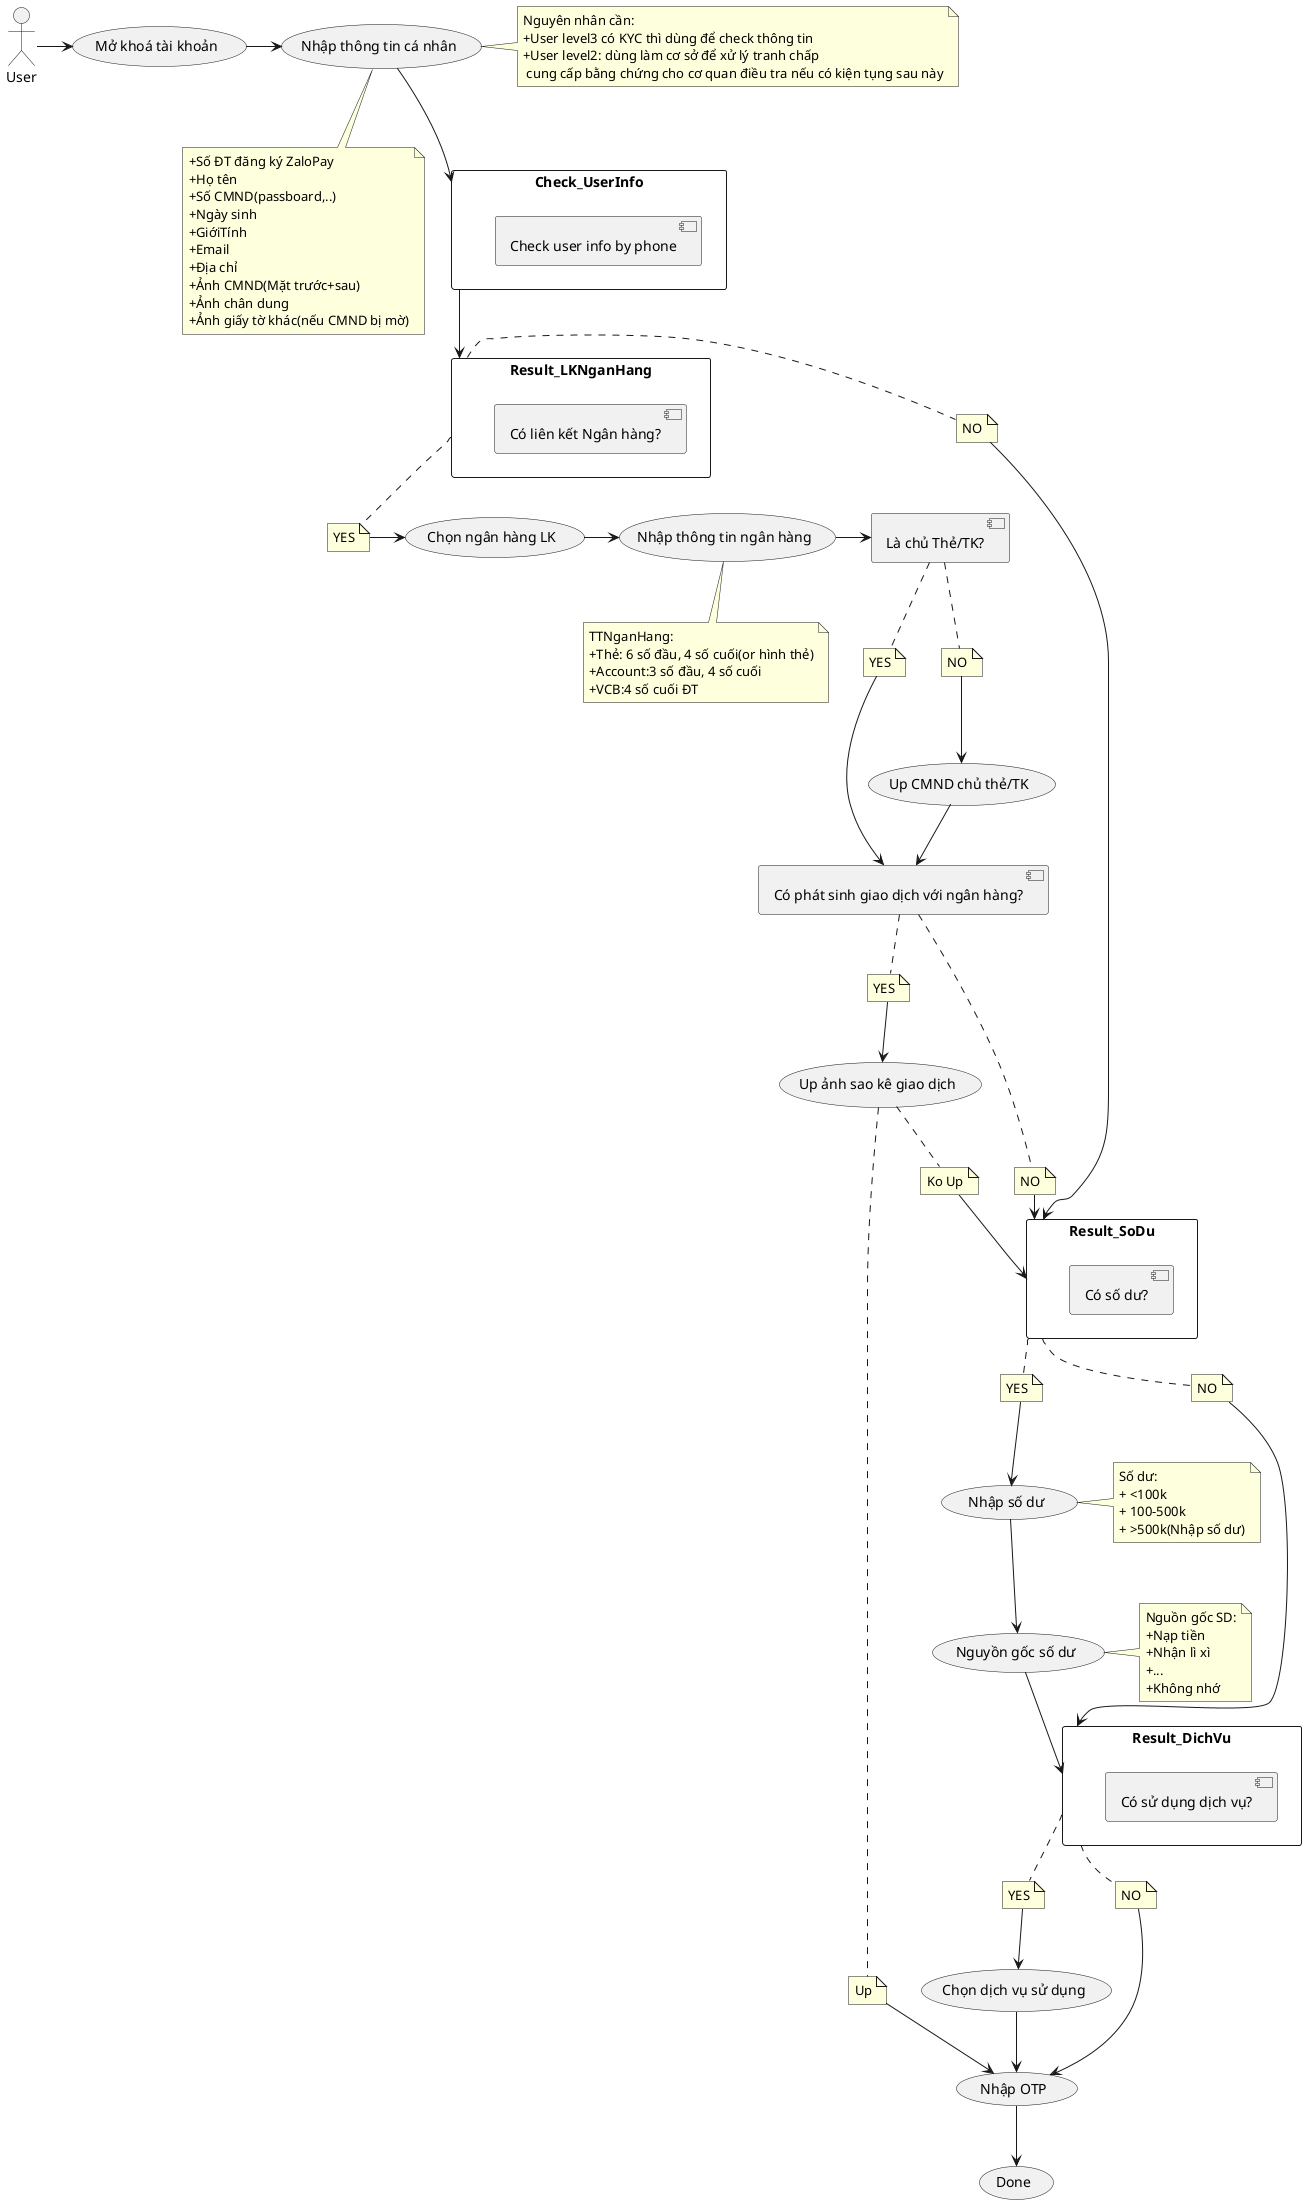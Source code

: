 @startuml

(Mở khoá tài khoản) as (MKTK)
(Nhập thông tin cá nhân) as (TTCN)
note "+Số ĐT đăng ký ZaloPay\n+Họ tên\n+Số CMND(passboard,..)\n+Ngày sinh\n+GiớiTính\n+Email\n+Địa chỉ\n+Ảnh CMND(Mặt trước+sau)\n+Ảnh chân dung\n+Ảnh giấy tờ khác(nếu CMND bị mờ)" as N_ThongTin
note "Nguyên nhân cần:\n+User level3 có KYC thì dùng để check thông tin\n+User level2: dùng làm cơ sở để xử lý tranh chấp\n cung cấp bằng chứng cho cơ quan điều tra nếu có kiện tụng sau này" as N_reason
(TTCN) .. N_ThongTin
(TTCN) . N_reason
User -> (MKTK)

rectangle Result_LKNganHang {
  [LKNH]
}
[Có liên kết Ngân hàng?] as [LKNH]

(MKTK) -> (TTCN)
rectangle Check_UserInfo {
[UserInfo]
}
[Check user info by phone] as [UserInfo]
(TTCN) --> Check_UserInfo


Check_UserInfo --> Result_LKNganHang


note "YES" as N1
Result_LKNganHang .. N1

(Chọn ngân hàng LK) as (NHLK)
N1 -> (NHLK)

(Nhập thông tin ngân hàng) as (NhapTTNH)
note "TTNganHang:\n+Thẻ: 6 số đầu, 4 số cuối(or hình thẻ)\n+Account:3 số đầu, 4 số cuối\n+VCB:4 số cuối ĐT" as N_TTNganHang
(NhapTTNH) .. N_TTNganHang
(NHLK) -> (NhapTTNH)

[Là chủ Thẻ/TK?] as [OwnerBank]
(NhapTTNH) -> [OwnerBank]
note "YES" as N_Owner_yes
note "NO" as N_Owner_no
[OwnerBank] .. N_Owner_yes
N_Owner_yes -> [PSGD]
[OwnerBank] .. N_Owner_no
N_Owner_no --> (Up CMND chủ thẻ/TK)
[Có phát sinh giao dịch với ngân hàng?] as [PSGD]
(Up CMND chủ thẻ/TK) --> [PSGD]

note "YES" as N11
note "NO" as N12
rectangle Result_SoDu {
  [SDZP]
}
[Có số dư?] as [SDZP]
(Up ảnh sao kê giao dịch) as (SKGD)
note "Up" as N_Up
note "Ko Up" as N_KoUp
(SKGD) .. N_Up
N_Up --> (OTP)
(SKGD) .. N_KoUp
N_KoUp --> Result_SoDu

[PSGD] .. N11
N11 --> (SKGD)

[PSGD] .. N12
N12 --> Result_SoDu

note "NO" as N2
Result_LKNganHang . N2
N2 --> Result_SoDu

rectangle Result_DichVu {
  [DVSuDung]
}

note "YES" as n_sd_1
note "NO" as n_sd_2
Result_SoDu .. n_sd_1
(Nhập số dư) as (InPutSoDu)
(Nguyồn gốc số dư) as (NgGocSoDu)
note "Nguồn gốc SD:\n+Nạp tiền\n+Nhận lì xì\n+...\n+Không nhớ" as N_NGSD
(NgGocSoDu) . N_NGSD

n_sd_1 --> (InPutSoDu)
(InPutSoDu) --> (NgGocSoDu)
Result_SoDu .. n_sd_2
note "Số dư:\n+ <100k\n+ 100-500k\n+ >500k(Nhập số dư)" as N_sodu
(InPutSoDu) . N_sodu
n_sd_2 --> Result_DichVu

[Có sử dụng dịch vụ?] as [DVSuDung]
(NgGocSoDu) --> Result_DichVu
note "YES" as N_dv_yes
note "NO" as N_dv_no
Result_DichVu .. N_dv_yes
N_dv_yes --> (Chọn dịch vụ sử dụng)
Result_DichVu .. N_dv_no
N_dv_no --> (OTP)
(Chọn dịch vụ sử dụng) --> (OTP)

(Nhập OTP) as (OTP)

(OTP) --> (Done)

@enduml

 